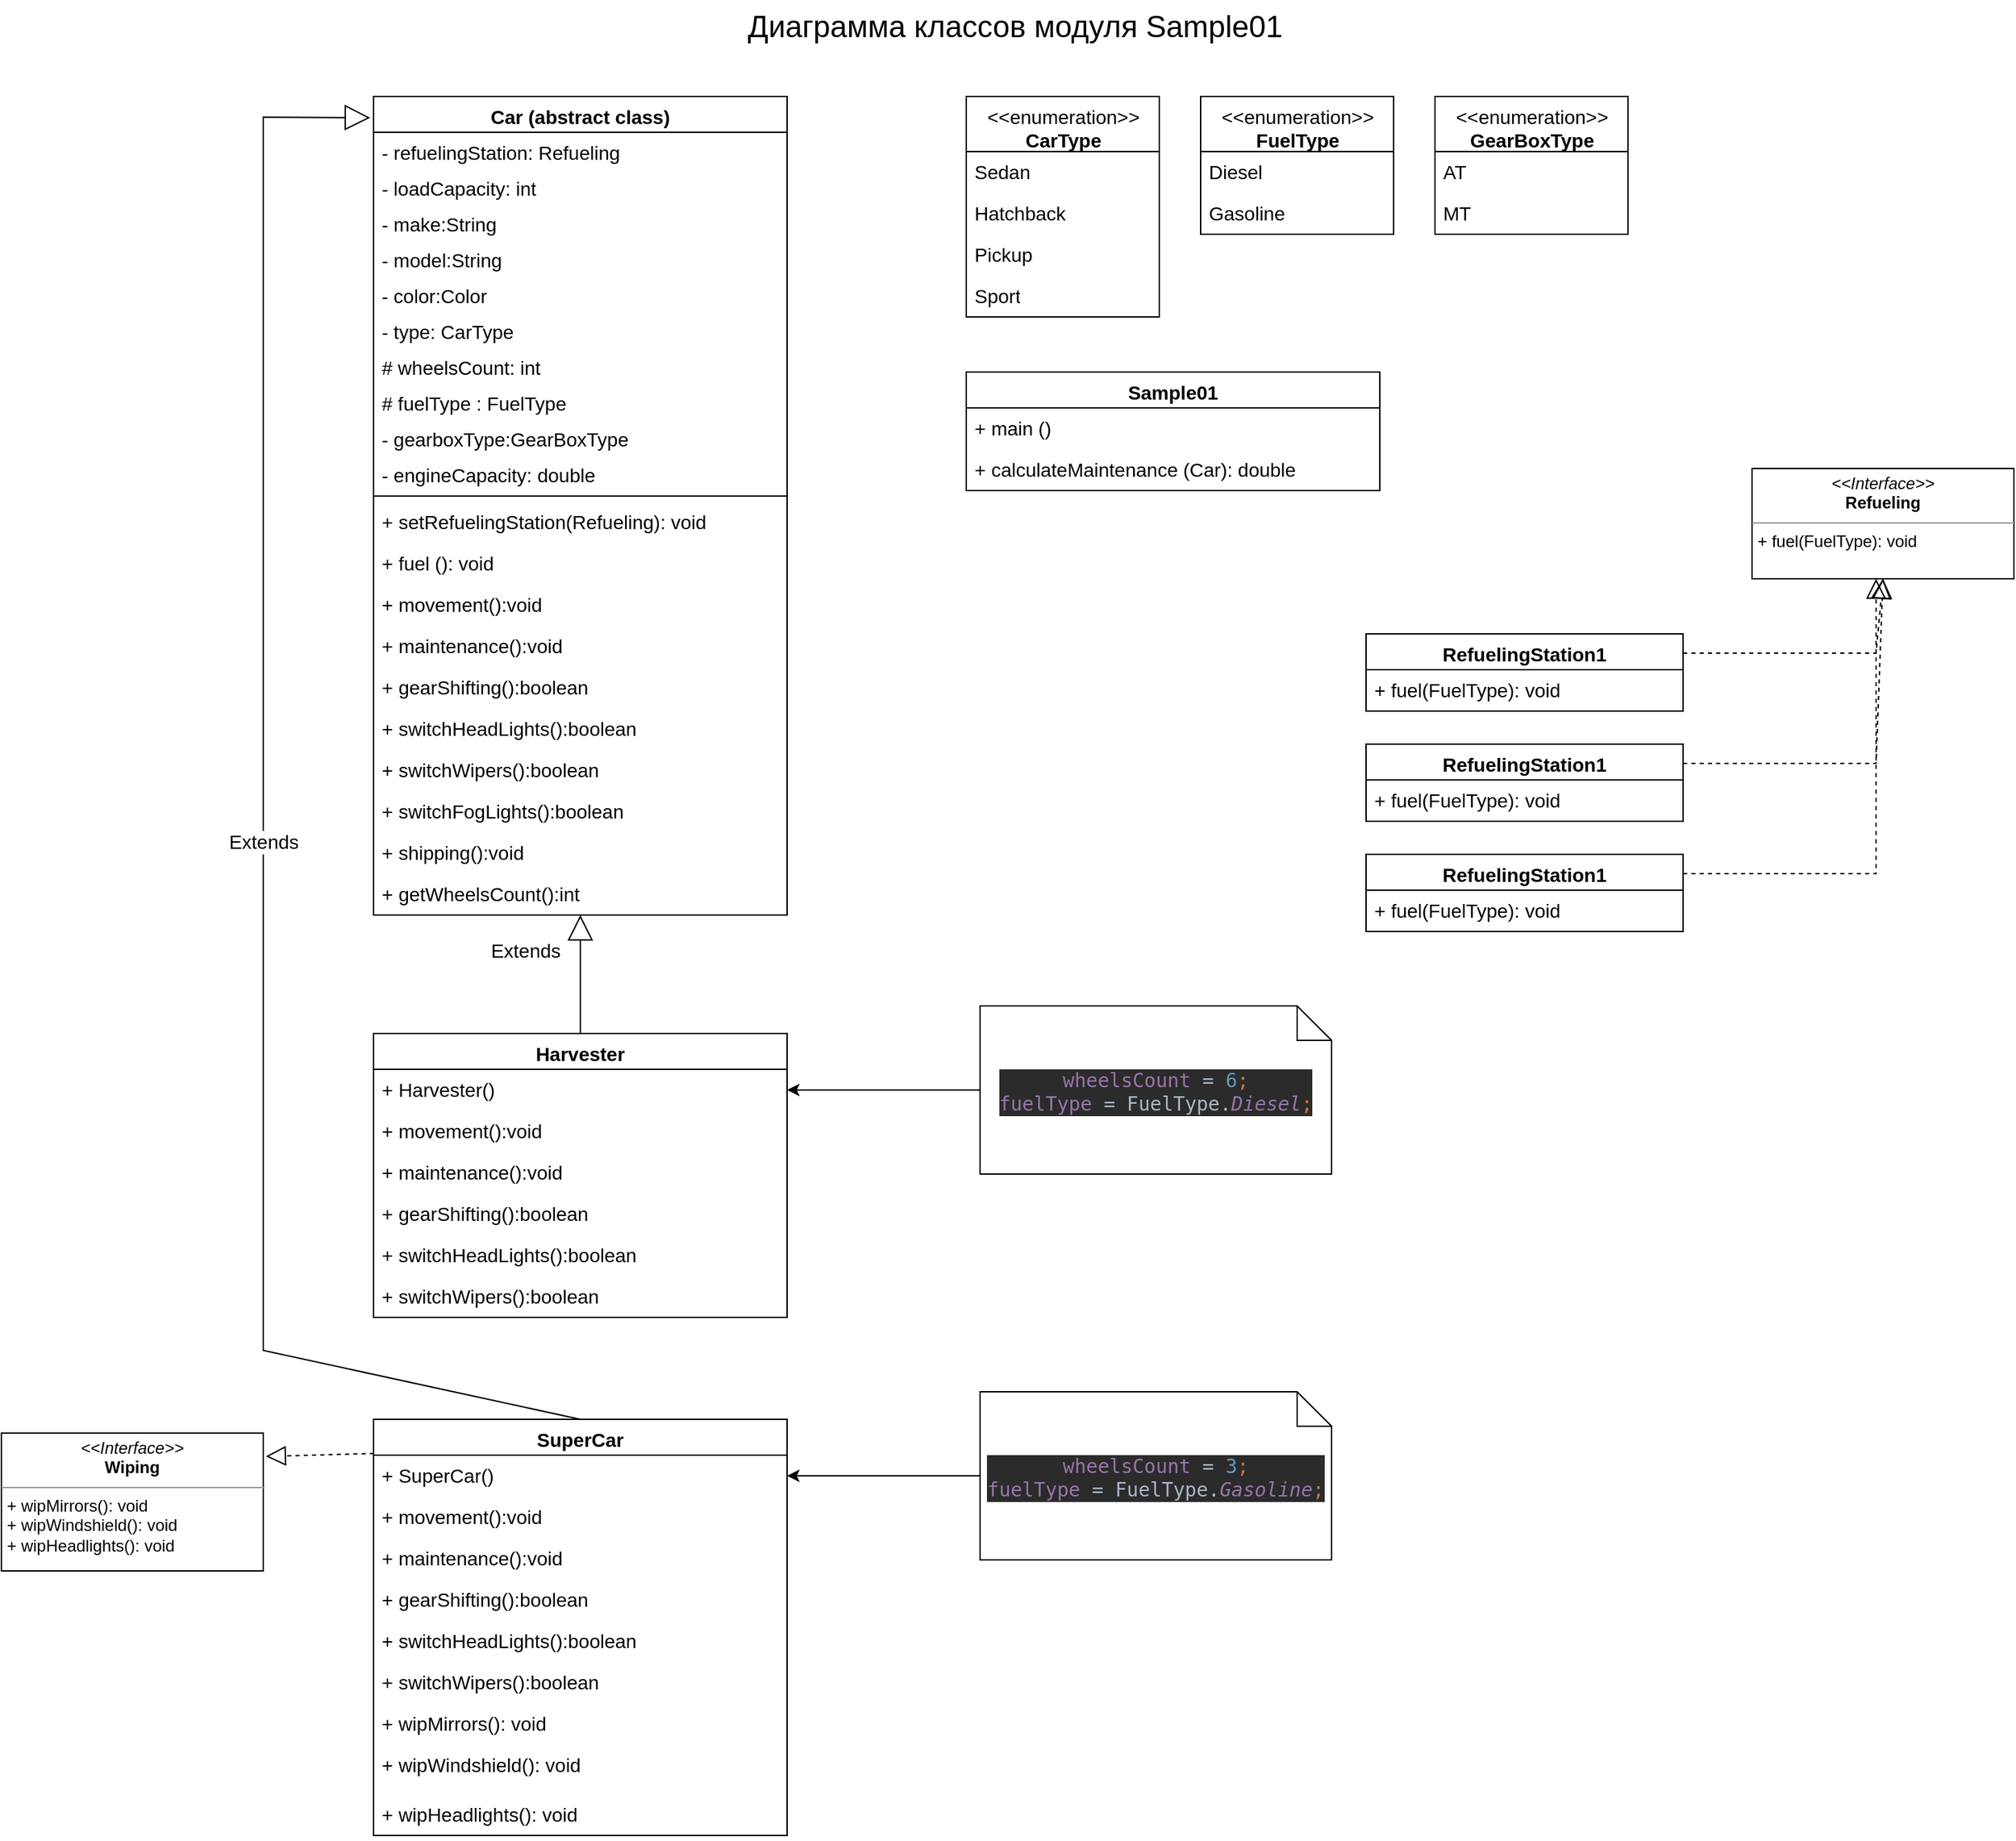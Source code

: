 <mxfile version="20.3.0" type="device"><diagram name="Page-1" id="c4acf3e9-155e-7222-9cf6-157b1a14988f"><mxGraphModel dx="2523" dy="1018" grid="1" gridSize="10" guides="1" tooltips="1" connect="1" arrows="1" fold="1" page="1" pageScale="1" pageWidth="850" pageHeight="1100" background="none" math="0" shadow="0"><root><mxCell id="0"/><mxCell id="1" parent="0"/><mxCell id="setbiqEL-EH-wWf-rJ07-1" value="Диаграмма классов модуля Sample01" style="text;html=1;align=center;verticalAlign=middle;resizable=0;points=[];autosize=1;strokeColor=none;fillColor=none;fontSize=22;" vertex="1" parent="1"><mxGeometry x="-140" y="10" width="410" height="40" as="geometry"/></mxCell><mxCell id="setbiqEL-EH-wWf-rJ07-6" value="Car (abstract class)" style="swimlane;fontStyle=1;align=center;verticalAlign=top;childLayout=stackLayout;horizontal=1;startSize=26;horizontalStack=0;resizeParent=1;resizeParentMax=0;resizeLast=0;collapsible=1;marginBottom=0;fontSize=14;" vertex="1" parent="1"><mxGeometry x="-400" y="80" width="300" height="594" as="geometry"/></mxCell><mxCell id="setbiqEL-EH-wWf-rJ07-7" value="- refuelingStation: Refueling" style="text;strokeColor=none;fillColor=none;align=left;verticalAlign=top;spacingLeft=4;spacingRight=4;overflow=hidden;rotatable=0;points=[[0,0.5],[1,0.5]];portConstraint=eastwest;fontSize=14;" vertex="1" parent="setbiqEL-EH-wWf-rJ07-6"><mxGeometry y="26" width="300" height="26" as="geometry"/></mxCell><mxCell id="setbiqEL-EH-wWf-rJ07-32" value="- loadCapacity: int" style="text;strokeColor=none;fillColor=none;align=left;verticalAlign=top;spacingLeft=4;spacingRight=4;overflow=hidden;rotatable=0;points=[[0,0.5],[1,0.5]];portConstraint=eastwest;fontSize=14;" vertex="1" parent="setbiqEL-EH-wWf-rJ07-6"><mxGeometry y="52" width="300" height="26" as="geometry"/></mxCell><mxCell id="setbiqEL-EH-wWf-rJ07-41" value="- make:String    " style="text;strokeColor=none;fillColor=none;align=left;verticalAlign=top;spacingLeft=4;spacingRight=4;overflow=hidden;rotatable=0;points=[[0,0.5],[1,0.5]];portConstraint=eastwest;fontSize=14;" vertex="1" parent="setbiqEL-EH-wWf-rJ07-6"><mxGeometry y="78" width="300" height="26" as="geometry"/></mxCell><mxCell id="setbiqEL-EH-wWf-rJ07-40" value="- model:String" style="text;strokeColor=none;fillColor=none;align=left;verticalAlign=top;spacingLeft=4;spacingRight=4;overflow=hidden;rotatable=0;points=[[0,0.5],[1,0.5]];portConstraint=eastwest;fontSize=14;" vertex="1" parent="setbiqEL-EH-wWf-rJ07-6"><mxGeometry y="104" width="300" height="26" as="geometry"/></mxCell><mxCell id="setbiqEL-EH-wWf-rJ07-39" value="- color:Color" style="text;strokeColor=none;fillColor=none;align=left;verticalAlign=top;spacingLeft=4;spacingRight=4;overflow=hidden;rotatable=0;points=[[0,0.5],[1,0.5]];portConstraint=eastwest;fontSize=14;" vertex="1" parent="setbiqEL-EH-wWf-rJ07-6"><mxGeometry y="130" width="300" height="26" as="geometry"/></mxCell><mxCell id="setbiqEL-EH-wWf-rJ07-38" value="- type: CarType" style="text;strokeColor=none;fillColor=none;align=left;verticalAlign=top;spacingLeft=4;spacingRight=4;overflow=hidden;rotatable=0;points=[[0,0.5],[1,0.5]];portConstraint=eastwest;fontSize=14;" vertex="1" parent="setbiqEL-EH-wWf-rJ07-6"><mxGeometry y="156" width="300" height="26" as="geometry"/></mxCell><mxCell id="setbiqEL-EH-wWf-rJ07-37" value="# wheelsCount: int    " style="text;strokeColor=none;fillColor=none;align=left;verticalAlign=top;spacingLeft=4;spacingRight=4;overflow=hidden;rotatable=0;points=[[0,0.5],[1,0.5]];portConstraint=eastwest;fontSize=14;" vertex="1" parent="setbiqEL-EH-wWf-rJ07-6"><mxGeometry y="182" width="300" height="26" as="geometry"/></mxCell><mxCell id="setbiqEL-EH-wWf-rJ07-36" value="# fuelType : FuelType" style="text;strokeColor=none;fillColor=none;align=left;verticalAlign=top;spacingLeft=4;spacingRight=4;overflow=hidden;rotatable=0;points=[[0,0.5],[1,0.5]];portConstraint=eastwest;fontSize=14;" vertex="1" parent="setbiqEL-EH-wWf-rJ07-6"><mxGeometry y="208" width="300" height="26" as="geometry"/></mxCell><mxCell id="setbiqEL-EH-wWf-rJ07-35" value="- gearboxType:GearBoxType" style="text;strokeColor=none;fillColor=none;align=left;verticalAlign=top;spacingLeft=4;spacingRight=4;overflow=hidden;rotatable=0;points=[[0,0.5],[1,0.5]];portConstraint=eastwest;fontSize=14;" vertex="1" parent="setbiqEL-EH-wWf-rJ07-6"><mxGeometry y="234" width="300" height="26" as="geometry"/></mxCell><mxCell id="setbiqEL-EH-wWf-rJ07-34" value="- engineCapacity: double" style="text;strokeColor=none;fillColor=none;align=left;verticalAlign=top;spacingLeft=4;spacingRight=4;overflow=hidden;rotatable=0;points=[[0,0.5],[1,0.5]];portConstraint=eastwest;fontSize=14;" vertex="1" parent="setbiqEL-EH-wWf-rJ07-6"><mxGeometry y="260" width="300" height="26" as="geometry"/></mxCell><mxCell id="setbiqEL-EH-wWf-rJ07-8" value="" style="line;strokeWidth=1;fillColor=none;align=left;verticalAlign=middle;spacingTop=-1;spacingLeft=3;spacingRight=3;rotatable=0;labelPosition=right;points=[];portConstraint=eastwest;strokeColor=inherit;fontSize=14;" vertex="1" parent="setbiqEL-EH-wWf-rJ07-6"><mxGeometry y="286" width="300" height="8" as="geometry"/></mxCell><mxCell id="setbiqEL-EH-wWf-rJ07-9" value="+ setRefuelingStation(Refueling): void" style="text;strokeColor=none;fillColor=none;align=left;verticalAlign=top;spacingLeft=4;spacingRight=4;overflow=hidden;rotatable=0;points=[[0,0.5],[1,0.5]];portConstraint=eastwest;fontSize=14;" vertex="1" parent="setbiqEL-EH-wWf-rJ07-6"><mxGeometry y="294" width="300" height="30" as="geometry"/></mxCell><mxCell id="setbiqEL-EH-wWf-rJ07-20" value="+ fuel (): void" style="text;strokeColor=none;fillColor=none;align=left;verticalAlign=top;spacingLeft=4;spacingRight=4;overflow=hidden;rotatable=0;points=[[0,0.5],[1,0.5]];portConstraint=eastwest;fontSize=14;" vertex="1" parent="setbiqEL-EH-wWf-rJ07-6"><mxGeometry y="324" width="300" height="30" as="geometry"/></mxCell><mxCell id="setbiqEL-EH-wWf-rJ07-21" value="+ movement():void    " style="text;strokeColor=none;fillColor=none;align=left;verticalAlign=top;spacingLeft=4;spacingRight=4;overflow=hidden;rotatable=0;points=[[0,0.5],[1,0.5]];portConstraint=eastwest;fontSize=14;" vertex="1" parent="setbiqEL-EH-wWf-rJ07-6"><mxGeometry y="354" width="300" height="30" as="geometry"/></mxCell><mxCell id="setbiqEL-EH-wWf-rJ07-26" value="+ maintenance():void" style="text;strokeColor=none;fillColor=none;align=left;verticalAlign=top;spacingLeft=4;spacingRight=4;overflow=hidden;rotatable=0;points=[[0,0.5],[1,0.5]];portConstraint=eastwest;fontSize=14;" vertex="1" parent="setbiqEL-EH-wWf-rJ07-6"><mxGeometry y="384" width="300" height="30" as="geometry"/></mxCell><mxCell id="setbiqEL-EH-wWf-rJ07-25" value="+ gearShifting():boolean" style="text;strokeColor=none;fillColor=none;align=left;verticalAlign=top;spacingLeft=4;spacingRight=4;overflow=hidden;rotatable=0;points=[[0,0.5],[1,0.5]];portConstraint=eastwest;fontSize=14;" vertex="1" parent="setbiqEL-EH-wWf-rJ07-6"><mxGeometry y="414" width="300" height="30" as="geometry"/></mxCell><mxCell id="setbiqEL-EH-wWf-rJ07-24" value="+ switchHeadLights():boolean" style="text;strokeColor=none;fillColor=none;align=left;verticalAlign=top;spacingLeft=4;spacingRight=4;overflow=hidden;rotatable=0;points=[[0,0.5],[1,0.5]];portConstraint=eastwest;fontSize=14;" vertex="1" parent="setbiqEL-EH-wWf-rJ07-6"><mxGeometry y="444" width="300" height="30" as="geometry"/></mxCell><mxCell id="setbiqEL-EH-wWf-rJ07-23" value="+ switchWipers():boolean" style="text;strokeColor=none;fillColor=none;align=left;verticalAlign=top;spacingLeft=4;spacingRight=4;overflow=hidden;rotatable=0;points=[[0,0.5],[1,0.5]];portConstraint=eastwest;fontSize=14;" vertex="1" parent="setbiqEL-EH-wWf-rJ07-6"><mxGeometry y="474" width="300" height="30" as="geometry"/></mxCell><mxCell id="setbiqEL-EH-wWf-rJ07-22" value="+ switchFogLights():boolean" style="text;strokeColor=none;fillColor=none;align=left;verticalAlign=top;spacingLeft=4;spacingRight=4;overflow=hidden;rotatable=0;points=[[0,0.5],[1,0.5]];portConstraint=eastwest;fontSize=14;" vertex="1" parent="setbiqEL-EH-wWf-rJ07-6"><mxGeometry y="504" width="300" height="30" as="geometry"/></mxCell><mxCell id="setbiqEL-EH-wWf-rJ07-27" value="+ shipping():void" style="text;strokeColor=none;fillColor=none;align=left;verticalAlign=top;spacingLeft=4;spacingRight=4;overflow=hidden;rotatable=0;points=[[0,0.5],[1,0.5]];portConstraint=eastwest;fontSize=14;" vertex="1" parent="setbiqEL-EH-wWf-rJ07-6"><mxGeometry y="534" width="300" height="30" as="geometry"/></mxCell><mxCell id="setbiqEL-EH-wWf-rJ07-31" value="+ getWheelsCount():int" style="text;strokeColor=none;fillColor=none;align=left;verticalAlign=top;spacingLeft=4;spacingRight=4;overflow=hidden;rotatable=0;points=[[0,0.5],[1,0.5]];portConstraint=eastwest;fontSize=14;" vertex="1" parent="setbiqEL-EH-wWf-rJ07-6"><mxGeometry y="564" width="300" height="30" as="geometry"/></mxCell><mxCell id="setbiqEL-EH-wWf-rJ07-42" value="&amp;lt;&amp;lt;enumeration&amp;gt;&amp;gt;&lt;br&gt;&lt;b&gt;CarType&lt;/b&gt;" style="swimlane;fontStyle=0;align=center;verticalAlign=top;childLayout=stackLayout;horizontal=1;startSize=40;horizontalStack=0;resizeParent=1;resizeParentMax=0;resizeLast=0;collapsible=0;marginBottom=0;html=1;fontSize=14;" vertex="1" parent="1"><mxGeometry x="30" y="80" width="140" height="160" as="geometry"/></mxCell><mxCell id="setbiqEL-EH-wWf-rJ07-43" value="Sedan" style="text;html=1;strokeColor=none;fillColor=none;align=left;verticalAlign=middle;spacingLeft=4;spacingRight=4;overflow=hidden;rotatable=0;points=[[0,0.5],[1,0.5]];portConstraint=eastwest;fontSize=14;" vertex="1" parent="setbiqEL-EH-wWf-rJ07-42"><mxGeometry y="40" width="140" height="30" as="geometry"/></mxCell><mxCell id="setbiqEL-EH-wWf-rJ07-46" value="Hatchback" style="text;html=1;strokeColor=none;fillColor=none;align=left;verticalAlign=middle;spacingLeft=4;spacingRight=4;overflow=hidden;rotatable=0;points=[[0,0.5],[1,0.5]];portConstraint=eastwest;fontSize=14;" vertex="1" parent="setbiqEL-EH-wWf-rJ07-42"><mxGeometry y="70" width="140" height="30" as="geometry"/></mxCell><mxCell id="setbiqEL-EH-wWf-rJ07-45" value="Pickup" style="text;html=1;strokeColor=none;fillColor=none;align=left;verticalAlign=middle;spacingLeft=4;spacingRight=4;overflow=hidden;rotatable=0;points=[[0,0.5],[1,0.5]];portConstraint=eastwest;fontSize=14;" vertex="1" parent="setbiqEL-EH-wWf-rJ07-42"><mxGeometry y="100" width="140" height="30" as="geometry"/></mxCell><mxCell id="setbiqEL-EH-wWf-rJ07-44" value="Sport" style="text;html=1;strokeColor=none;fillColor=none;align=left;verticalAlign=middle;spacingLeft=4;spacingRight=4;overflow=hidden;rotatable=0;points=[[0,0.5],[1,0.5]];portConstraint=eastwest;fontSize=14;" vertex="1" parent="setbiqEL-EH-wWf-rJ07-42"><mxGeometry y="130" width="140" height="30" as="geometry"/></mxCell><mxCell id="setbiqEL-EH-wWf-rJ07-47" value="&amp;lt;&amp;lt;enumeration&amp;gt;&amp;gt;&lt;br&gt;&lt;b&gt;FuelType&lt;/b&gt;" style="swimlane;fontStyle=0;align=center;verticalAlign=top;childLayout=stackLayout;horizontal=1;startSize=40;horizontalStack=0;resizeParent=1;resizeParentMax=0;resizeLast=0;collapsible=0;marginBottom=0;html=1;fontSize=14;" vertex="1" parent="1"><mxGeometry x="200" y="80" width="140" height="100" as="geometry"/></mxCell><mxCell id="setbiqEL-EH-wWf-rJ07-49" value="Diesel" style="text;html=1;strokeColor=none;fillColor=none;align=left;verticalAlign=middle;spacingLeft=4;spacingRight=4;overflow=hidden;rotatable=0;points=[[0,0.5],[1,0.5]];portConstraint=eastwest;fontSize=14;" vertex="1" parent="setbiqEL-EH-wWf-rJ07-47"><mxGeometry y="40" width="140" height="30" as="geometry"/></mxCell><mxCell id="setbiqEL-EH-wWf-rJ07-51" value="Gasoline" style="text;html=1;strokeColor=none;fillColor=none;align=left;verticalAlign=middle;spacingLeft=4;spacingRight=4;overflow=hidden;rotatable=0;points=[[0,0.5],[1,0.5]];portConstraint=eastwest;fontSize=14;" vertex="1" parent="setbiqEL-EH-wWf-rJ07-47"><mxGeometry y="70" width="140" height="30" as="geometry"/></mxCell><mxCell id="setbiqEL-EH-wWf-rJ07-52" value="&amp;lt;&amp;lt;enumeration&amp;gt;&amp;gt;&lt;br&gt;&lt;b&gt;GearBoxType&lt;/b&gt;" style="swimlane;fontStyle=0;align=center;verticalAlign=top;childLayout=stackLayout;horizontal=1;startSize=40;horizontalStack=0;resizeParent=1;resizeParentMax=0;resizeLast=0;collapsible=0;marginBottom=0;html=1;fontSize=14;" vertex="1" parent="1"><mxGeometry x="370" y="80" width="140" height="100" as="geometry"/></mxCell><mxCell id="setbiqEL-EH-wWf-rJ07-53" value="AT" style="text;html=1;strokeColor=none;fillColor=none;align=left;verticalAlign=middle;spacingLeft=4;spacingRight=4;overflow=hidden;rotatable=0;points=[[0,0.5],[1,0.5]];portConstraint=eastwest;fontSize=14;" vertex="1" parent="setbiqEL-EH-wWf-rJ07-52"><mxGeometry y="40" width="140" height="30" as="geometry"/></mxCell><mxCell id="setbiqEL-EH-wWf-rJ07-54" value="MT" style="text;html=1;strokeColor=none;fillColor=none;align=left;verticalAlign=middle;spacingLeft=4;spacingRight=4;overflow=hidden;rotatable=0;points=[[0,0.5],[1,0.5]];portConstraint=eastwest;fontSize=14;" vertex="1" parent="setbiqEL-EH-wWf-rJ07-52"><mxGeometry y="70" width="140" height="30" as="geometry"/></mxCell><mxCell id="setbiqEL-EH-wWf-rJ07-56" value="&lt;p style=&quot;margin:0px;margin-top:4px;text-align:center;&quot;&gt;&lt;i&gt;&amp;lt;&amp;lt;Interface&amp;gt;&amp;gt;&lt;/i&gt;&lt;br&gt;&lt;b&gt;Wiping&lt;/b&gt;&lt;/p&gt;&lt;hr size=&quot;1&quot;&gt;&lt;p style=&quot;margin:0px;margin-left:4px;&quot;&gt;&lt;span style=&quot;background-color: initial;&quot;&gt;+ wipMirrors(): void&lt;/span&gt;&lt;br&gt;&lt;/p&gt;&lt;p style=&quot;margin:0px;margin-left:4px;&quot;&gt;+ wipWindshield(): void&lt;/p&gt;&lt;p style=&quot;margin:0px;margin-left:4px;&quot;&gt;+ wipHeadlights(): void&lt;/p&gt;" style="verticalAlign=top;align=left;overflow=fill;fontSize=12;fontFamily=Helvetica;html=1;" vertex="1" parent="1"><mxGeometry x="-670" y="1050" width="190" height="100" as="geometry"/></mxCell><mxCell id="setbiqEL-EH-wWf-rJ07-57" value="&lt;p style=&quot;margin:0px;margin-top:4px;text-align:center;&quot;&gt;&lt;i&gt;&amp;lt;&amp;lt;Interface&amp;gt;&amp;gt;&lt;/i&gt;&lt;br&gt;&lt;b&gt;Refueling&lt;/b&gt;&lt;/p&gt;&lt;hr size=&quot;1&quot;&gt;&lt;p style=&quot;margin:0px;margin-left:4px;&quot;&gt;+ fuel(FuelType): void&lt;br&gt;&lt;/p&gt;" style="verticalAlign=top;align=left;overflow=fill;fontSize=12;fontFamily=Helvetica;html=1;" vertex="1" parent="1"><mxGeometry x="600" y="350" width="190" height="80" as="geometry"/></mxCell><mxCell id="setbiqEL-EH-wWf-rJ07-58" value="Harvester" style="swimlane;fontStyle=1;align=center;verticalAlign=top;childLayout=stackLayout;horizontal=1;startSize=26;horizontalStack=0;resizeParent=1;resizeParentMax=0;resizeLast=0;collapsible=1;marginBottom=0;fontSize=14;" vertex="1" parent="1"><mxGeometry x="-400" y="760" width="300" height="206" as="geometry"/></mxCell><mxCell id="setbiqEL-EH-wWf-rJ07-79" value="+ Harvester()" style="text;strokeColor=none;fillColor=none;align=left;verticalAlign=top;spacingLeft=4;spacingRight=4;overflow=hidden;rotatable=0;points=[[0,0.5],[1,0.5]];portConstraint=eastwest;fontSize=14;" vertex="1" parent="setbiqEL-EH-wWf-rJ07-58"><mxGeometry y="26" width="300" height="30" as="geometry"/></mxCell><mxCell id="setbiqEL-EH-wWf-rJ07-72" value="+ movement():void    " style="text;strokeColor=none;fillColor=none;align=left;verticalAlign=top;spacingLeft=4;spacingRight=4;overflow=hidden;rotatable=0;points=[[0,0.5],[1,0.5]];portConstraint=eastwest;fontSize=14;" vertex="1" parent="setbiqEL-EH-wWf-rJ07-58"><mxGeometry y="56" width="300" height="30" as="geometry"/></mxCell><mxCell id="setbiqEL-EH-wWf-rJ07-73" value="+ maintenance():void" style="text;strokeColor=none;fillColor=none;align=left;verticalAlign=top;spacingLeft=4;spacingRight=4;overflow=hidden;rotatable=0;points=[[0,0.5],[1,0.5]];portConstraint=eastwest;fontSize=14;" vertex="1" parent="setbiqEL-EH-wWf-rJ07-58"><mxGeometry y="86" width="300" height="30" as="geometry"/></mxCell><mxCell id="setbiqEL-EH-wWf-rJ07-74" value="+ gearShifting():boolean" style="text;strokeColor=none;fillColor=none;align=left;verticalAlign=top;spacingLeft=4;spacingRight=4;overflow=hidden;rotatable=0;points=[[0,0.5],[1,0.5]];portConstraint=eastwest;fontSize=14;" vertex="1" parent="setbiqEL-EH-wWf-rJ07-58"><mxGeometry y="116" width="300" height="30" as="geometry"/></mxCell><mxCell id="setbiqEL-EH-wWf-rJ07-75" value="+ switchHeadLights():boolean" style="text;strokeColor=none;fillColor=none;align=left;verticalAlign=top;spacingLeft=4;spacingRight=4;overflow=hidden;rotatable=0;points=[[0,0.5],[1,0.5]];portConstraint=eastwest;fontSize=14;" vertex="1" parent="setbiqEL-EH-wWf-rJ07-58"><mxGeometry y="146" width="300" height="30" as="geometry"/></mxCell><mxCell id="setbiqEL-EH-wWf-rJ07-76" value="+ switchWipers():boolean" style="text;strokeColor=none;fillColor=none;align=left;verticalAlign=top;spacingLeft=4;spacingRight=4;overflow=hidden;rotatable=0;points=[[0,0.5],[1,0.5]];portConstraint=eastwest;fontSize=14;" vertex="1" parent="setbiqEL-EH-wWf-rJ07-58"><mxGeometry y="176" width="300" height="30" as="geometry"/></mxCell><mxCell id="setbiqEL-EH-wWf-rJ07-80" value="Extends" style="endArrow=block;endSize=16;endFill=0;html=1;rounded=0;fontSize=14;exitX=0.5;exitY=0;exitDx=0;exitDy=0;" edge="1" parent="1" source="setbiqEL-EH-wWf-rJ07-58" target="setbiqEL-EH-wWf-rJ07-6"><mxGeometry x="0.395" y="40" width="160" relative="1" as="geometry"><mxPoint x="230" y="380" as="sourcePoint"/><mxPoint x="390" y="380" as="targetPoint"/><mxPoint as="offset"/></mxGeometry></mxCell><mxCell id="setbiqEL-EH-wWf-rJ07-84" value="" style="edgeStyle=orthogonalEdgeStyle;rounded=0;orthogonalLoop=1;jettySize=auto;html=1;fontSize=14;entryX=1;entryY=0.5;entryDx=0;entryDy=0;" edge="1" parent="1" source="setbiqEL-EH-wWf-rJ07-83" target="setbiqEL-EH-wWf-rJ07-79"><mxGeometry relative="1" as="geometry"/></mxCell><mxCell id="setbiqEL-EH-wWf-rJ07-83" value="&lt;pre style=&quot;background-color:#2b2b2b;color:#a9b7c6;font-family:'JetBrains Mono',monospace;font-size:9,8pt;&quot;&gt;&lt;span style=&quot;color:#9876aa;&quot;&gt;wheelsCount &lt;/span&gt;= &lt;span style=&quot;color:#6897bb;&quot;&gt;6&lt;/span&gt;&lt;span style=&quot;color:#cc7832;&quot;&gt;;&lt;br&gt;&lt;/span&gt;&lt;span style=&quot;color:#9876aa;&quot;&gt;fuelType &lt;/span&gt;= FuelType.&lt;span style=&quot;color:#9876aa;font-style:italic;&quot;&gt;Diesel&lt;/span&gt;&lt;span style=&quot;color:#cc7832;&quot;&gt;;&lt;/span&gt;&lt;/pre&gt;" style="shape=note2;boundedLbl=1;whiteSpace=wrap;html=1;size=25;verticalAlign=top;align=center;fontSize=14;" vertex="1" parent="1"><mxGeometry x="40" y="740" width="255" height="122" as="geometry"/></mxCell><mxCell id="setbiqEL-EH-wWf-rJ07-85" value="RefuelingStation1" style="swimlane;fontStyle=1;align=center;verticalAlign=top;childLayout=stackLayout;horizontal=1;startSize=26;horizontalStack=0;resizeParent=1;resizeParentMax=0;resizeLast=0;collapsible=1;marginBottom=0;fontSize=14;" vertex="1" parent="1"><mxGeometry x="320" y="470" width="230" height="56" as="geometry"/></mxCell><mxCell id="setbiqEL-EH-wWf-rJ07-86" value="+ fuel(FuelType): void" style="text;strokeColor=none;fillColor=none;align=left;verticalAlign=top;spacingLeft=4;spacingRight=4;overflow=hidden;rotatable=0;points=[[0,0.5],[1,0.5]];portConstraint=eastwest;fontSize=14;" vertex="1" parent="setbiqEL-EH-wWf-rJ07-85"><mxGeometry y="26" width="230" height="30" as="geometry"/></mxCell><mxCell id="setbiqEL-EH-wWf-rJ07-95" value="RefuelingStation1" style="swimlane;fontStyle=1;align=center;verticalAlign=top;childLayout=stackLayout;horizontal=1;startSize=26;horizontalStack=0;resizeParent=1;resizeParentMax=0;resizeLast=0;collapsible=1;marginBottom=0;fontSize=14;" vertex="1" parent="1"><mxGeometry x="320" y="550" width="230" height="56" as="geometry"/></mxCell><mxCell id="setbiqEL-EH-wWf-rJ07-96" value="+ fuel(FuelType): void" style="text;strokeColor=none;fillColor=none;align=left;verticalAlign=top;spacingLeft=4;spacingRight=4;overflow=hidden;rotatable=0;points=[[0,0.5],[1,0.5]];portConstraint=eastwest;fontSize=14;" vertex="1" parent="setbiqEL-EH-wWf-rJ07-95"><mxGeometry y="26" width="230" height="30" as="geometry"/></mxCell><mxCell id="setbiqEL-EH-wWf-rJ07-97" value="RefuelingStation1" style="swimlane;fontStyle=1;align=center;verticalAlign=top;childLayout=stackLayout;horizontal=1;startSize=26;horizontalStack=0;resizeParent=1;resizeParentMax=0;resizeLast=0;collapsible=1;marginBottom=0;fontSize=14;" vertex="1" parent="1"><mxGeometry x="320" y="630" width="230" height="56" as="geometry"/></mxCell><mxCell id="setbiqEL-EH-wWf-rJ07-98" value="+ fuel(FuelType): void" style="text;strokeColor=none;fillColor=none;align=left;verticalAlign=top;spacingLeft=4;spacingRight=4;overflow=hidden;rotatable=0;points=[[0,0.5],[1,0.5]];portConstraint=eastwest;fontSize=14;" vertex="1" parent="setbiqEL-EH-wWf-rJ07-97"><mxGeometry y="26" width="230" height="30" as="geometry"/></mxCell><mxCell id="setbiqEL-EH-wWf-rJ07-99" value="" style="endArrow=block;dashed=1;endFill=0;endSize=12;html=1;rounded=0;fontSize=14;exitX=1;exitY=0.25;exitDx=0;exitDy=0;entryX=0.5;entryY=1;entryDx=0;entryDy=0;" edge="1" parent="1" source="setbiqEL-EH-wWf-rJ07-85" target="setbiqEL-EH-wWf-rJ07-57"><mxGeometry width="160" relative="1" as="geometry"><mxPoint x="240" y="570" as="sourcePoint"/><mxPoint x="400" y="570" as="targetPoint"/><Array as="points"><mxPoint x="690" y="484"/></Array></mxGeometry></mxCell><mxCell id="setbiqEL-EH-wWf-rJ07-100" value="" style="endArrow=block;dashed=1;endFill=0;endSize=12;html=1;rounded=0;fontSize=14;exitX=1;exitY=0.25;exitDx=0;exitDy=0;entryX=0.5;entryY=1;entryDx=0;entryDy=0;" edge="1" parent="1" source="setbiqEL-EH-wWf-rJ07-95" target="setbiqEL-EH-wWf-rJ07-57"><mxGeometry width="160" relative="1" as="geometry"><mxPoint x="560.0" y="494" as="sourcePoint"/><mxPoint x="705.0" y="440" as="targetPoint"/><Array as="points"><mxPoint x="690" y="564"/></Array></mxGeometry></mxCell><mxCell id="setbiqEL-EH-wWf-rJ07-101" value="" style="endArrow=block;dashed=1;endFill=0;endSize=12;html=1;rounded=0;fontSize=14;exitX=1;exitY=0.25;exitDx=0;exitDy=0;" edge="1" parent="1" source="setbiqEL-EH-wWf-rJ07-97"><mxGeometry width="160" relative="1" as="geometry"><mxPoint x="560.0" y="574" as="sourcePoint"/><mxPoint x="690" y="430" as="targetPoint"/><Array as="points"><mxPoint x="690" y="644"/></Array></mxGeometry></mxCell><mxCell id="setbiqEL-EH-wWf-rJ07-102" value="Sample01" style="swimlane;fontStyle=1;align=center;verticalAlign=top;childLayout=stackLayout;horizontal=1;startSize=26;horizontalStack=0;resizeParent=1;resizeParentMax=0;resizeLast=0;collapsible=1;marginBottom=0;fontSize=14;" vertex="1" parent="1"><mxGeometry x="30" y="280" width="300" height="86" as="geometry"/></mxCell><mxCell id="setbiqEL-EH-wWf-rJ07-103" value="+ main ()" style="text;strokeColor=none;fillColor=none;align=left;verticalAlign=top;spacingLeft=4;spacingRight=4;overflow=hidden;rotatable=0;points=[[0,0.5],[1,0.5]];portConstraint=eastwest;fontSize=14;" vertex="1" parent="setbiqEL-EH-wWf-rJ07-102"><mxGeometry y="26" width="300" height="30" as="geometry"/></mxCell><mxCell id="setbiqEL-EH-wWf-rJ07-104" value="+ calculateMaintenance (Car): double" style="text;strokeColor=none;fillColor=none;align=left;verticalAlign=top;spacingLeft=4;spacingRight=4;overflow=hidden;rotatable=0;points=[[0,0.5],[1,0.5]];portConstraint=eastwest;fontSize=14;" vertex="1" parent="setbiqEL-EH-wWf-rJ07-102"><mxGeometry y="56" width="300" height="30" as="geometry"/></mxCell><mxCell id="setbiqEL-EH-wWf-rJ07-109" value="SuperCar" style="swimlane;fontStyle=1;align=center;verticalAlign=top;childLayout=stackLayout;horizontal=1;startSize=26;horizontalStack=0;resizeParent=1;resizeParentMax=0;resizeLast=0;collapsible=1;marginBottom=0;fontSize=14;" vertex="1" parent="1"><mxGeometry x="-400" y="1040" width="300" height="302" as="geometry"/></mxCell><mxCell id="setbiqEL-EH-wWf-rJ07-110" value="+ SuperCar()" style="text;strokeColor=none;fillColor=none;align=left;verticalAlign=top;spacingLeft=4;spacingRight=4;overflow=hidden;rotatable=0;points=[[0,0.5],[1,0.5]];portConstraint=eastwest;fontSize=14;" vertex="1" parent="setbiqEL-EH-wWf-rJ07-109"><mxGeometry y="26" width="300" height="30" as="geometry"/></mxCell><mxCell id="setbiqEL-EH-wWf-rJ07-111" value="+ movement():void    " style="text;strokeColor=none;fillColor=none;align=left;verticalAlign=top;spacingLeft=4;spacingRight=4;overflow=hidden;rotatable=0;points=[[0,0.5],[1,0.5]];portConstraint=eastwest;fontSize=14;" vertex="1" parent="setbiqEL-EH-wWf-rJ07-109"><mxGeometry y="56" width="300" height="30" as="geometry"/></mxCell><mxCell id="setbiqEL-EH-wWf-rJ07-112" value="+ maintenance():void" style="text;strokeColor=none;fillColor=none;align=left;verticalAlign=top;spacingLeft=4;spacingRight=4;overflow=hidden;rotatable=0;points=[[0,0.5],[1,0.5]];portConstraint=eastwest;fontSize=14;" vertex="1" parent="setbiqEL-EH-wWf-rJ07-109"><mxGeometry y="86" width="300" height="30" as="geometry"/></mxCell><mxCell id="setbiqEL-EH-wWf-rJ07-113" value="+ gearShifting():boolean" style="text;strokeColor=none;fillColor=none;align=left;verticalAlign=top;spacingLeft=4;spacingRight=4;overflow=hidden;rotatable=0;points=[[0,0.5],[1,0.5]];portConstraint=eastwest;fontSize=14;" vertex="1" parent="setbiqEL-EH-wWf-rJ07-109"><mxGeometry y="116" width="300" height="30" as="geometry"/></mxCell><mxCell id="setbiqEL-EH-wWf-rJ07-114" value="+ switchHeadLights():boolean" style="text;strokeColor=none;fillColor=none;align=left;verticalAlign=top;spacingLeft=4;spacingRight=4;overflow=hidden;rotatable=0;points=[[0,0.5],[1,0.5]];portConstraint=eastwest;fontSize=14;" vertex="1" parent="setbiqEL-EH-wWf-rJ07-109"><mxGeometry y="146" width="300" height="30" as="geometry"/></mxCell><mxCell id="setbiqEL-EH-wWf-rJ07-115" value="+ switchWipers():boolean" style="text;strokeColor=none;fillColor=none;align=left;verticalAlign=top;spacingLeft=4;spacingRight=4;overflow=hidden;rotatable=0;points=[[0,0.5],[1,0.5]];portConstraint=eastwest;fontSize=14;" vertex="1" parent="setbiqEL-EH-wWf-rJ07-109"><mxGeometry y="176" width="300" height="30" as="geometry"/></mxCell><mxCell id="setbiqEL-EH-wWf-rJ07-125" value="+ wipMirrors(): void" style="text;strokeColor=none;fillColor=none;align=left;verticalAlign=top;spacingLeft=4;spacingRight=4;overflow=hidden;rotatable=0;points=[[0,0.5],[1,0.5]];portConstraint=eastwest;fontSize=14;" vertex="1" parent="setbiqEL-EH-wWf-rJ07-109"><mxGeometry y="206" width="300" height="30" as="geometry"/></mxCell><mxCell id="setbiqEL-EH-wWf-rJ07-124" value="+ wipWindshield(): void" style="text;strokeColor=none;fillColor=none;align=left;verticalAlign=top;spacingLeft=4;spacingRight=4;overflow=hidden;rotatable=0;points=[[0,0.5],[1,0.5]];portConstraint=eastwest;fontSize=14;" vertex="1" parent="setbiqEL-EH-wWf-rJ07-109"><mxGeometry y="236" width="300" height="36" as="geometry"/></mxCell><mxCell id="setbiqEL-EH-wWf-rJ07-123" value="+ wipHeadlights(): void" style="text;strokeColor=none;fillColor=none;align=left;verticalAlign=top;spacingLeft=4;spacingRight=4;overflow=hidden;rotatable=0;points=[[0,0.5],[1,0.5]];portConstraint=eastwest;fontSize=14;" vertex="1" parent="setbiqEL-EH-wWf-rJ07-109"><mxGeometry y="272" width="300" height="30" as="geometry"/></mxCell><mxCell id="setbiqEL-EH-wWf-rJ07-116" value="Extends" style="endArrow=block;endSize=16;endFill=0;html=1;rounded=0;fontSize=14;exitX=0.5;exitY=0;exitDx=0;exitDy=0;entryX=-0.008;entryY=0.026;entryDx=0;entryDy=0;entryPerimeter=0;" edge="1" parent="1" source="setbiqEL-EH-wWf-rJ07-109" target="setbiqEL-EH-wWf-rJ07-6"><mxGeometry width="160" relative="1" as="geometry"><mxPoint x="-640" y="656.0" as="sourcePoint"/><mxPoint x="-640" y="570.0" as="targetPoint"/><Array as="points"><mxPoint x="-480" y="990"/><mxPoint x="-480" y="630"/><mxPoint x="-480" y="95"/></Array></mxGeometry></mxCell><mxCell id="setbiqEL-EH-wWf-rJ07-118" value="" style="endArrow=block;dashed=1;endFill=0;endSize=12;html=1;rounded=0;fontSize=14;entryX=1.01;entryY=0.169;entryDx=0;entryDy=0;entryPerimeter=0;exitX=0.001;exitY=0.082;exitDx=0;exitDy=0;exitPerimeter=0;" edge="1" parent="1" source="setbiqEL-EH-wWf-rJ07-109" target="setbiqEL-EH-wWf-rJ07-56"><mxGeometry width="160" relative="1" as="geometry"><mxPoint x="-470" y="1070" as="sourcePoint"/><mxPoint x="-720" y="1050" as="targetPoint"/></mxGeometry></mxCell><mxCell id="setbiqEL-EH-wWf-rJ07-119" value="&lt;pre style=&quot;background-color:#2b2b2b;color:#a9b7c6;font-family:'JetBrains Mono',monospace;font-size:9,8pt;&quot;&gt;&lt;pre style=&quot;font-family: &amp;quot;JetBrains Mono&amp;quot;, monospace;&quot;&gt;&lt;span style=&quot;color:#9876aa;&quot;&gt;wheelsCount &lt;/span&gt;= &lt;span style=&quot;color:#6897bb;&quot;&gt;3&lt;/span&gt;&lt;span style=&quot;color:#cc7832;&quot;&gt;;&lt;br&gt;&lt;/span&gt;&lt;span style=&quot;color:#9876aa;&quot;&gt;fuelType &lt;/span&gt;= FuelType.&lt;span style=&quot;color:#9876aa;font-style:italic;&quot;&gt;Gasoline&lt;/span&gt;&lt;span style=&quot;color:#cc7832;&quot;&gt;;&lt;/span&gt;&lt;/pre&gt;&lt;/pre&gt;" style="shape=note2;boundedLbl=1;whiteSpace=wrap;html=1;size=25;verticalAlign=top;align=center;fontSize=14;" vertex="1" parent="1"><mxGeometry x="40" y="1020" width="255" height="122" as="geometry"/></mxCell><mxCell id="setbiqEL-EH-wWf-rJ07-120" value="" style="edgeStyle=orthogonalEdgeStyle;rounded=0;orthogonalLoop=1;jettySize=auto;html=1;fontSize=14;entryX=1;entryY=0.5;entryDx=0;entryDy=0;exitX=0;exitY=0.5;exitDx=0;exitDy=0;exitPerimeter=0;" edge="1" parent="1" source="setbiqEL-EH-wWf-rJ07-119" target="setbiqEL-EH-wWf-rJ07-110"><mxGeometry relative="1" as="geometry"><mxPoint x="50" y="966.0" as="sourcePoint"/><mxPoint x="-90" y="946" as="targetPoint"/></mxGeometry></mxCell></root></mxGraphModel></diagram></mxfile>